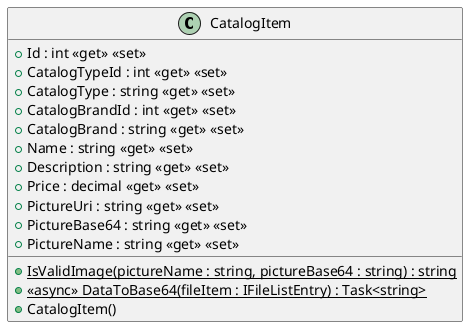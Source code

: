 @startuml CatalogItem
class CatalogItem  {
    + Id : int <<get>> <<set>>
    + CatalogTypeId : int <<get>> <<set>>
    + CatalogType : string <<get>> <<set>>
    + CatalogBrandId : int <<get>> <<set>>
    + CatalogBrand : string <<get>> <<set>>
    + Name : string <<get>> <<set>>
    + Description : string <<get>> <<set>>
    + Price : decimal <<get>> <<set>>
    + PictureUri : string <<get>> <<set>>
    + PictureBase64 : string <<get>> <<set>>
    + PictureName : string <<get>> <<set>>
    + {static} IsValidImage(pictureName : string, pictureBase64 : string) : string
    + {static} <<async>> DataToBase64(fileItem : IFileListEntry) : Task<string>
    + CatalogItem()
}
@enduml